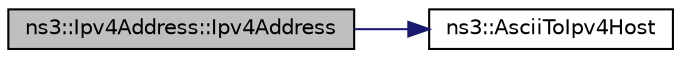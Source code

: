 digraph "ns3::Ipv4Address::Ipv4Address"
{
  edge [fontname="Helvetica",fontsize="10",labelfontname="Helvetica",labelfontsize="10"];
  node [fontname="Helvetica",fontsize="10",shape=record];
  rankdir="LR";
  Node1 [label="ns3::Ipv4Address::Ipv4Address",height=0.2,width=0.4,color="black", fillcolor="grey75", style="filled", fontcolor="black"];
  Node1 -> Node2 [color="midnightblue",fontsize="10",style="solid"];
  Node2 [label="ns3::AsciiToIpv4Host",height=0.2,width=0.4,color="black", fillcolor="white", style="filled",URL="$d7/d2e/namespacens3.html#ab91a873a4af974a483a5063587ffe5b9",tooltip="Converts a string representing an IP address into the address. "];
}
